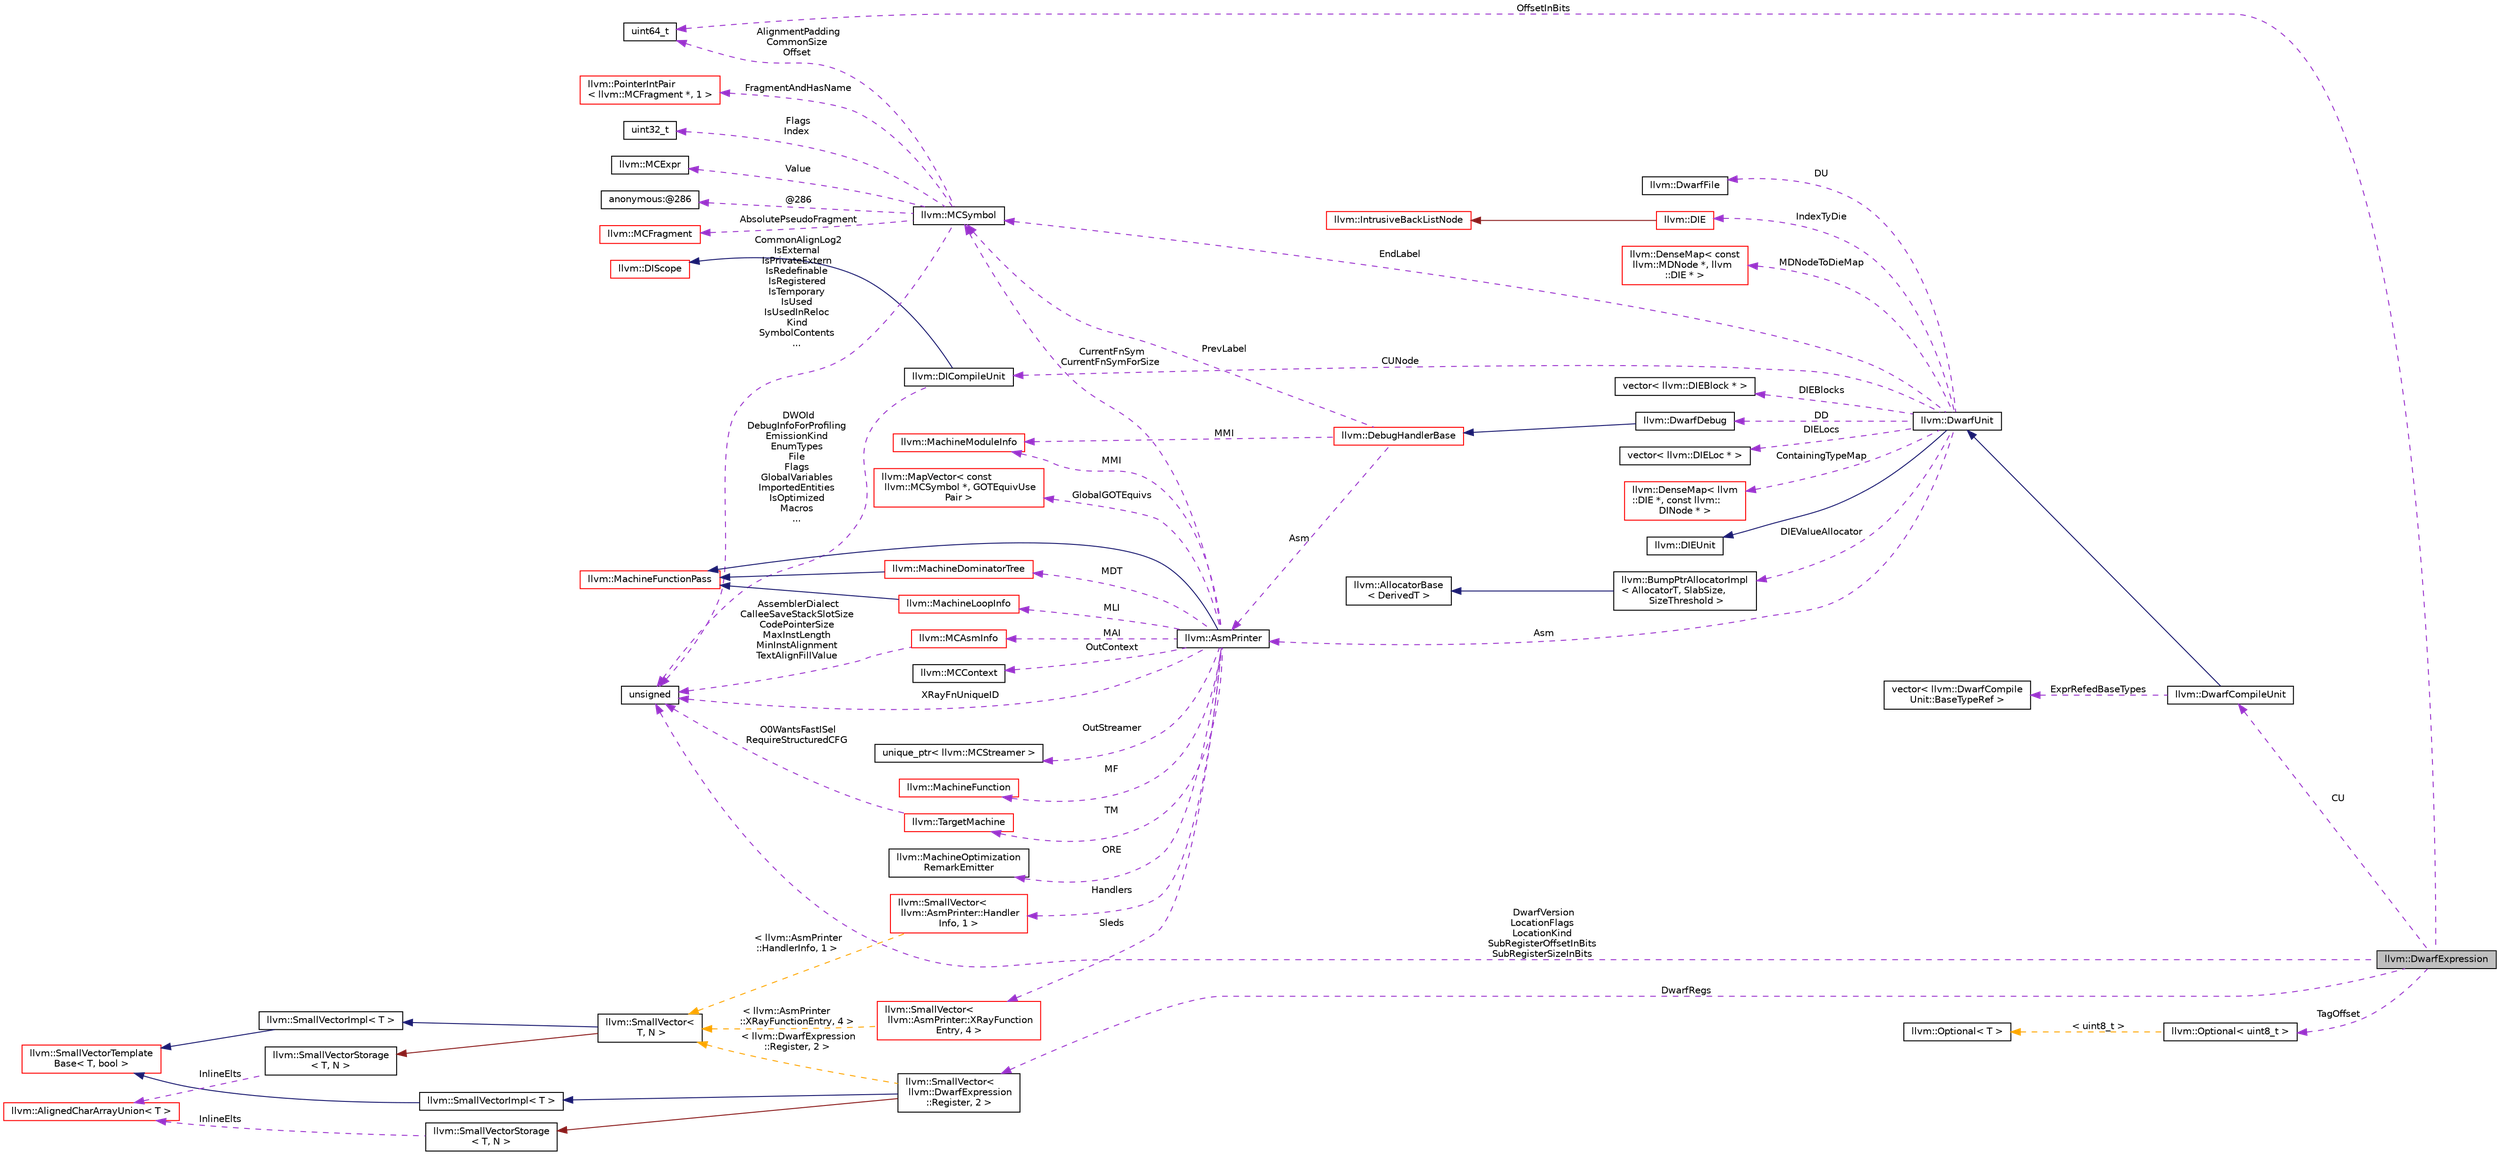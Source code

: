 digraph "llvm::DwarfExpression"
{
 // LATEX_PDF_SIZE
  bgcolor="transparent";
  edge [fontname="Helvetica",fontsize="10",labelfontname="Helvetica",labelfontsize="10"];
  node [fontname="Helvetica",fontsize="10",shape="box"];
  rankdir="LR";
  Node1 [label="llvm::DwarfExpression",height=0.2,width=0.4,color="black", fillcolor="grey75", style="filled", fontcolor="black",tooltip="Base class containing the logic for constructing DWARF expressions independently of whether they are ..."];
  Node2 -> Node1 [dir="back",color="darkorchid3",fontsize="10",style="dashed",label=" CU" ,fontname="Helvetica"];
  Node2 [label="llvm::DwarfCompileUnit",height=0.2,width=0.4,color="black",URL="$classllvm_1_1DwarfCompileUnit.html",tooltip=" "];
  Node3 -> Node2 [dir="back",color="midnightblue",fontsize="10",style="solid",fontname="Helvetica"];
  Node3 [label="llvm::DwarfUnit",height=0.2,width=0.4,color="black",URL="$classllvm_1_1DwarfUnit.html",tooltip="This dwarf writer support class manages information associated with a source file."];
  Node4 -> Node3 [dir="back",color="midnightblue",fontsize="10",style="solid",fontname="Helvetica"];
  Node4 [label="llvm::DIEUnit",height=0.2,width=0.4,color="black",URL="$classllvm_1_1DIEUnit.html",tooltip="Represents a compile or type unit."];
  Node5 -> Node3 [dir="back",color="darkorchid3",fontsize="10",style="dashed",label=" CUNode" ,fontname="Helvetica"];
  Node5 [label="llvm::DICompileUnit",height=0.2,width=0.4,color="black",URL="$classllvm_1_1DICompileUnit.html",tooltip="Compile unit."];
  Node6 -> Node5 [dir="back",color="midnightblue",fontsize="10",style="solid",fontname="Helvetica"];
  Node6 [label="llvm::DIScope",height=0.2,width=0.4,color="red",URL="$classllvm_1_1DIScope.html",tooltip="Base class for scope-like contexts."];
  Node10 -> Node5 [dir="back",color="darkorchid3",fontsize="10",style="dashed",label=" DWOId\nDebugInfoForProfiling\nEmissionKind\nEnumTypes\nFile\nFlags\nGlobalVariables\nImportedEntities\nIsOptimized\nMacros\n..." ,fontname="Helvetica"];
  Node10 [label="unsigned",height=0.2,width=0.4,color="black",URL="$classunsigned.html",tooltip=" "];
  Node11 -> Node3 [dir="back",color="darkorchid3",fontsize="10",style="dashed",label=" DIEValueAllocator" ,fontname="Helvetica"];
  Node11 [label="llvm::BumpPtrAllocatorImpl\l\< AllocatorT, SlabSize,\l SizeThreshold \>",height=0.2,width=0.4,color="black",URL="$classllvm_1_1BumpPtrAllocatorImpl.html",tooltip="Allocate memory in an ever growing pool, as if by bump-pointer."];
  Node12 -> Node11 [dir="back",color="midnightblue",fontsize="10",style="solid",fontname="Helvetica"];
  Node12 [label="llvm::AllocatorBase\l\< DerivedT \>",height=0.2,width=0.4,color="black",URL="$classllvm_1_1AllocatorBase.html",tooltip="CRTP base class providing obvious overloads for the core Allocate() methods of LLVM-style allocators."];
  Node13 -> Node3 [dir="back",color="darkorchid3",fontsize="10",style="dashed",label=" Asm" ,fontname="Helvetica"];
  Node13 [label="llvm::AsmPrinter",height=0.2,width=0.4,color="black",URL="$classllvm_1_1AsmPrinter.html",tooltip="This class is intended to be used as a driving class for all asm writers."];
  Node14 -> Node13 [dir="back",color="midnightblue",fontsize="10",style="solid",fontname="Helvetica"];
  Node14 [label="llvm::MachineFunctionPass",height=0.2,width=0.4,color="red",URL="$classllvm_1_1MachineFunctionPass.html",tooltip="MachineFunctionPass - This class adapts the FunctionPass interface to allow convenient creation of pa..."];
  Node17 -> Node13 [dir="back",color="darkorchid3",fontsize="10",style="dashed",label=" TM" ,fontname="Helvetica"];
  Node17 [label="llvm::TargetMachine",height=0.2,width=0.4,color="red",URL="$classllvm_1_1TargetMachine.html",tooltip="Primary interface to the complete machine description for the target machine."];
  Node10 -> Node17 [dir="back",color="darkorchid3",fontsize="10",style="dashed",label=" O0WantsFastISel\nRequireStructuredCFG" ,fontname="Helvetica"];
  Node43 -> Node13 [dir="back",color="darkorchid3",fontsize="10",style="dashed",label=" MAI" ,fontname="Helvetica"];
  Node43 [label="llvm::MCAsmInfo",height=0.2,width=0.4,color="red",URL="$classllvm_1_1MCAsmInfo.html",tooltip="This class is intended to be used as a base class for asm properties and features specific to the tar..."];
  Node10 -> Node43 [dir="back",color="darkorchid3",fontsize="10",style="dashed",label=" AssemblerDialect\nCalleeSaveStackSlotSize\nCodePointerSize\nMaxInstLength\nMinInstAlignment\nTextAlignFillValue" ,fontname="Helvetica"];
  Node51 -> Node13 [dir="back",color="darkorchid3",fontsize="10",style="dashed",label=" OutContext" ,fontname="Helvetica"];
  Node51 [label="llvm::MCContext",height=0.2,width=0.4,color="black",URL="$classllvm_1_1MCContext.html",tooltip="Context object for machine code objects."];
  Node52 -> Node13 [dir="back",color="darkorchid3",fontsize="10",style="dashed",label=" OutStreamer" ,fontname="Helvetica"];
  Node52 [label="unique_ptr\< llvm::MCStreamer \>",height=0.2,width=0.4,color="black",tooltip=" "];
  Node53 -> Node13 [dir="back",color="darkorchid3",fontsize="10",style="dashed",label=" MF" ,fontname="Helvetica"];
  Node53 [label="llvm::MachineFunction",height=0.2,width=0.4,color="red",URL="$classllvm_1_1MachineFunction.html",tooltip=" "];
  Node68 -> Node13 [dir="back",color="darkorchid3",fontsize="10",style="dashed",label=" MMI" ,fontname="Helvetica"];
  Node68 [label="llvm::MachineModuleInfo",height=0.2,width=0.4,color="red",URL="$classllvm_1_1MachineModuleInfo.html",tooltip="This class contains meta information specific to a module."];
  Node71 -> Node13 [dir="back",color="darkorchid3",fontsize="10",style="dashed",label=" MDT" ,fontname="Helvetica"];
  Node71 [label="llvm::MachineDominatorTree",height=0.2,width=0.4,color="red",URL="$classllvm_1_1MachineDominatorTree.html",tooltip="DominatorTree Class - Concrete subclass of DominatorTreeBase that is used to compute a normal dominat..."];
  Node14 -> Node71 [dir="back",color="midnightblue",fontsize="10",style="solid",fontname="Helvetica"];
  Node72 -> Node13 [dir="back",color="darkorchid3",fontsize="10",style="dashed",label=" MLI" ,fontname="Helvetica"];
  Node72 [label="llvm::MachineLoopInfo",height=0.2,width=0.4,color="red",URL="$classllvm_1_1MachineLoopInfo.html",tooltip=" "];
  Node14 -> Node72 [dir="back",color="midnightblue",fontsize="10",style="solid",fontname="Helvetica"];
  Node73 -> Node13 [dir="back",color="darkorchid3",fontsize="10",style="dashed",label=" ORE" ,fontname="Helvetica"];
  Node73 [label="llvm::MachineOptimization\lRemarkEmitter",height=0.2,width=0.4,color="black",URL="$classllvm_1_1MachineOptimizationRemarkEmitter.html",tooltip="The optimization diagnostic interface."];
  Node74 -> Node13 [dir="back",color="darkorchid3",fontsize="10",style="dashed",label=" CurrentFnSym\nCurrentFnSymForSize" ,fontname="Helvetica"];
  Node74 [label="llvm::MCSymbol",height=0.2,width=0.4,color="black",URL="$classllvm_1_1MCSymbol.html",tooltip="MCSymbol - Instances of this class represent a symbol name in the MC file, and MCSymbols are created ..."];
  Node75 -> Node74 [dir="back",color="darkorchid3",fontsize="10",style="dashed",label=" AbsolutePseudoFragment" ,fontname="Helvetica"];
  Node75 [label="llvm::MCFragment",height=0.2,width=0.4,color="red",URL="$classllvm_1_1MCFragment.html",tooltip=" "];
  Node85 -> Node74 [dir="back",color="darkorchid3",fontsize="10",style="dashed",label=" FragmentAndHasName" ,fontname="Helvetica"];
  Node85 [label="llvm::PointerIntPair\l\< llvm::MCFragment *, 1 \>",height=0.2,width=0.4,color="red",URL="$classllvm_1_1PointerIntPair.html",tooltip=" "];
  Node10 -> Node74 [dir="back",color="darkorchid3",fontsize="10",style="dashed",label=" CommonAlignLog2\nIsExternal\nIsPrivateExtern\nIsRedefinable\nIsRegistered\nIsTemporary\nIsUsed\nIsUsedInReloc\nKind\nSymbolContents\n..." ,fontname="Helvetica"];
  Node87 -> Node74 [dir="back",color="darkorchid3",fontsize="10",style="dashed",label=" Flags\nIndex" ,fontname="Helvetica"];
  Node87 [label="uint32_t",height=0.2,width=0.4,color="black",URL="$classuint32__t.html",tooltip=" "];
  Node88 -> Node74 [dir="back",color="darkorchid3",fontsize="10",style="dashed",label=" AlignmentPadding\nCommonSize\nOffset" ,fontname="Helvetica"];
  Node88 [label="uint64_t",height=0.2,width=0.4,color="black",tooltip=" "];
  Node89 -> Node74 [dir="back",color="darkorchid3",fontsize="10",style="dashed",label=" Value" ,fontname="Helvetica"];
  Node89 [label="llvm::MCExpr",height=0.2,width=0.4,color="black",URL="$classllvm_1_1MCExpr.html",tooltip="Base class for the full range of assembler expressions which are needed for parsing."];
  Node90 -> Node74 [dir="back",color="darkorchid3",fontsize="10",style="dashed",label=" @286" ,fontname="Helvetica"];
  Node90 [label="anonymous:@286",height=0.2,width=0.4,color="black",tooltip=" "];
  Node91 -> Node13 [dir="back",color="darkorchid3",fontsize="10",style="dashed",label=" GlobalGOTEquivs" ,fontname="Helvetica"];
  Node91 [label="llvm::MapVector\< const\l llvm::MCSymbol *, GOTEquivUse\lPair \>",height=0.2,width=0.4,color="red",URL="$classllvm_1_1MapVector.html",tooltip=" "];
  Node93 -> Node13 [dir="back",color="darkorchid3",fontsize="10",style="dashed",label=" Handlers" ,fontname="Helvetica"];
  Node93 [label="llvm::SmallVector\<\l llvm::AsmPrinter::Handler\lInfo, 1 \>",height=0.2,width=0.4,color="red",URL="$classllvm_1_1SmallVector.html",tooltip=" "];
  Node65 -> Node93 [dir="back",color="orange",fontsize="10",style="dashed",label=" \< llvm::AsmPrinter\l::HandlerInfo, 1 \>" ,fontname="Helvetica"];
  Node65 [label="llvm::SmallVector\<\l T, N \>",height=0.2,width=0.4,color="black",URL="$classllvm_1_1SmallVector.html",tooltip="This is a 'vector' (really, a variable-sized array), optimized for the case when the array is small."];
  Node66 -> Node65 [dir="back",color="midnightblue",fontsize="10",style="solid",fontname="Helvetica"];
  Node66 [label="llvm::SmallVectorImpl\< T \>",height=0.2,width=0.4,color="black",URL="$classllvm_1_1SmallVectorImpl.html",tooltip="This class consists of common code factored out of the SmallVector class to reduce code duplication b..."];
  Node56 -> Node66 [dir="back",color="midnightblue",fontsize="10",style="solid",fontname="Helvetica"];
  Node56 [label="llvm::SmallVectorTemplate\lBase\< T, bool \>",height=0.2,width=0.4,color="red",URL="$classllvm_1_1SmallVectorTemplateBase.html",tooltip="SmallVectorTemplateBase<TriviallyCopyable = false> - This is where we put method implementations that..."];
  Node67 -> Node65 [dir="back",color="firebrick4",fontsize="10",style="solid",fontname="Helvetica"];
  Node67 [label="llvm::SmallVectorStorage\l\< T, N \>",height=0.2,width=0.4,color="black",URL="$structllvm_1_1SmallVectorStorage.html",tooltip="Storage for the SmallVector elements."];
  Node61 -> Node67 [dir="back",color="darkorchid3",fontsize="10",style="dashed",label=" InlineElts" ,fontname="Helvetica"];
  Node61 [label="llvm::AlignedCharArrayUnion\< T \>",height=0.2,width=0.4,color="red",URL="$structllvm_1_1AlignedCharArrayUnion.html",tooltip=" "];
  Node96 -> Node13 [dir="back",color="darkorchid3",fontsize="10",style="dashed",label=" Sleds" ,fontname="Helvetica"];
  Node96 [label="llvm::SmallVector\<\l llvm::AsmPrinter::XRayFunction\lEntry, 4 \>",height=0.2,width=0.4,color="red",URL="$classllvm_1_1SmallVector.html",tooltip=" "];
  Node65 -> Node96 [dir="back",color="orange",fontsize="10",style="dashed",label=" \< llvm::AsmPrinter\l::XRayFunctionEntry, 4 \>" ,fontname="Helvetica"];
  Node10 -> Node13 [dir="back",color="darkorchid3",fontsize="10",style="dashed",label=" XRayFnUniqueID" ,fontname="Helvetica"];
  Node74 -> Node3 [dir="back",color="darkorchid3",fontsize="10",style="dashed",label=" EndLabel" ,fontname="Helvetica"];
  Node99 -> Node3 [dir="back",color="darkorchid3",fontsize="10",style="dashed",label=" DD" ,fontname="Helvetica"];
  Node99 [label="llvm::DwarfDebug",height=0.2,width=0.4,color="black",URL="$classllvm_1_1DwarfDebug.html",tooltip="Collects and handles dwarf debug information."];
  Node100 -> Node99 [dir="back",color="midnightblue",fontsize="10",style="solid",fontname="Helvetica"];
  Node100 [label="llvm::DebugHandlerBase",height=0.2,width=0.4,color="red",URL="$classllvm_1_1DebugHandlerBase.html",tooltip="Base class for debug information backends."];
  Node13 -> Node100 [dir="back",color="darkorchid3",fontsize="10",style="dashed",label=" Asm" ,fontname="Helvetica"];
  Node68 -> Node100 [dir="back",color="darkorchid3",fontsize="10",style="dashed",label=" MMI" ,fontname="Helvetica"];
  Node74 -> Node100 [dir="back",color="darkorchid3",fontsize="10",style="dashed",label=" PrevLabel" ,fontname="Helvetica"];
  Node117 -> Node3 [dir="back",color="darkorchid3",fontsize="10",style="dashed",label=" DU" ,fontname="Helvetica"];
  Node117 [label="llvm::DwarfFile",height=0.2,width=0.4,color="black",URL="$classllvm_1_1DwarfFile.html",tooltip=" "];
  Node118 -> Node3 [dir="back",color="darkorchid3",fontsize="10",style="dashed",label=" IndexTyDie" ,fontname="Helvetica"];
  Node118 [label="llvm::DIE",height=0.2,width=0.4,color="red",URL="$classllvm_1_1DIE.html",tooltip="A structured debug information entry."];
  Node119 -> Node118 [dir="back",color="firebrick4",fontsize="10",style="solid",fontname="Helvetica"];
  Node119 [label="llvm::IntrusiveBackListNode",height=0.2,width=0.4,color="red",URL="$structllvm_1_1IntrusiveBackListNode.html",tooltip=" "];
  Node122 -> Node3 [dir="back",color="darkorchid3",fontsize="10",style="dashed",label=" MDNodeToDieMap" ,fontname="Helvetica"];
  Node122 [label="llvm::DenseMap\< const\l llvm::MDNode *, llvm\l::DIE * \>",height=0.2,width=0.4,color="red",URL="$classllvm_1_1DenseMap.html",tooltip=" "];
  Node124 -> Node3 [dir="back",color="darkorchid3",fontsize="10",style="dashed",label=" DIEBlocks" ,fontname="Helvetica"];
  Node124 [label="vector\< llvm::DIEBlock * \>",height=0.2,width=0.4,color="black",tooltip=" "];
  Node125 -> Node3 [dir="back",color="darkorchid3",fontsize="10",style="dashed",label=" DIELocs" ,fontname="Helvetica"];
  Node125 [label="vector\< llvm::DIELoc * \>",height=0.2,width=0.4,color="black",tooltip=" "];
  Node126 -> Node3 [dir="back",color="darkorchid3",fontsize="10",style="dashed",label=" ContainingTypeMap" ,fontname="Helvetica"];
  Node126 [label="llvm::DenseMap\< llvm\l::DIE *, const llvm::\lDINode * \>",height=0.2,width=0.4,color="red",URL="$classllvm_1_1DenseMap.html",tooltip=" "];
  Node128 -> Node2 [dir="back",color="darkorchid3",fontsize="10",style="dashed",label=" ExprRefedBaseTypes" ,fontname="Helvetica"];
  Node128 [label="vector\< llvm::DwarfCompile\lUnit::BaseTypeRef \>",height=0.2,width=0.4,color="black",tooltip=" "];
  Node129 -> Node1 [dir="back",color="darkorchid3",fontsize="10",style="dashed",label=" DwarfRegs" ,fontname="Helvetica"];
  Node129 [label="llvm::SmallVector\<\l llvm::DwarfExpression\l::Register, 2 \>",height=0.2,width=0.4,color="black",URL="$classllvm_1_1SmallVector.html",tooltip=" "];
  Node130 -> Node129 [dir="back",color="midnightblue",fontsize="10",style="solid",fontname="Helvetica"];
  Node130 [label="llvm::SmallVectorImpl\< T \>",height=0.2,width=0.4,color="black",URL="$classllvm_1_1SmallVectorImpl.html",tooltip="This class consists of common code factored out of the SmallVector class to reduce code duplication b..."];
  Node56 -> Node130 [dir="back",color="midnightblue",fontsize="10",style="solid",fontname="Helvetica"];
  Node131 -> Node129 [dir="back",color="firebrick4",fontsize="10",style="solid",fontname="Helvetica"];
  Node131 [label="llvm::SmallVectorStorage\l\< T, N \>",height=0.2,width=0.4,color="black",URL="$structllvm_1_1SmallVectorStorage.html",tooltip="Storage for the SmallVector elements."];
  Node61 -> Node131 [dir="back",color="darkorchid3",fontsize="10",style="dashed",label=" InlineElts" ,fontname="Helvetica"];
  Node65 -> Node129 [dir="back",color="orange",fontsize="10",style="dashed",label=" \< llvm::DwarfExpression\l::Register, 2 \>" ,fontname="Helvetica"];
  Node88 -> Node1 [dir="back",color="darkorchid3",fontsize="10",style="dashed",label=" OffsetInBits" ,fontname="Helvetica"];
  Node10 -> Node1 [dir="back",color="darkorchid3",fontsize="10",style="dashed",label=" DwarfVersion\nLocationFlags\nLocationKind\nSubRegisterOffsetInBits\nSubRegisterSizeInBits" ,fontname="Helvetica"];
  Node132 -> Node1 [dir="back",color="darkorchid3",fontsize="10",style="dashed",label=" TagOffset" ,fontname="Helvetica"];
  Node132 [label="llvm::Optional\< uint8_t \>",height=0.2,width=0.4,color="black",URL="$classllvm_1_1Optional.html",tooltip=" "];
  Node133 -> Node132 [dir="back",color="orange",fontsize="10",style="dashed",label=" \< uint8_t \>" ,fontname="Helvetica"];
  Node133 [label="llvm::Optional\< T \>",height=0.2,width=0.4,color="black",URL="$classllvm_1_1Optional.html",tooltip=" "];
}
